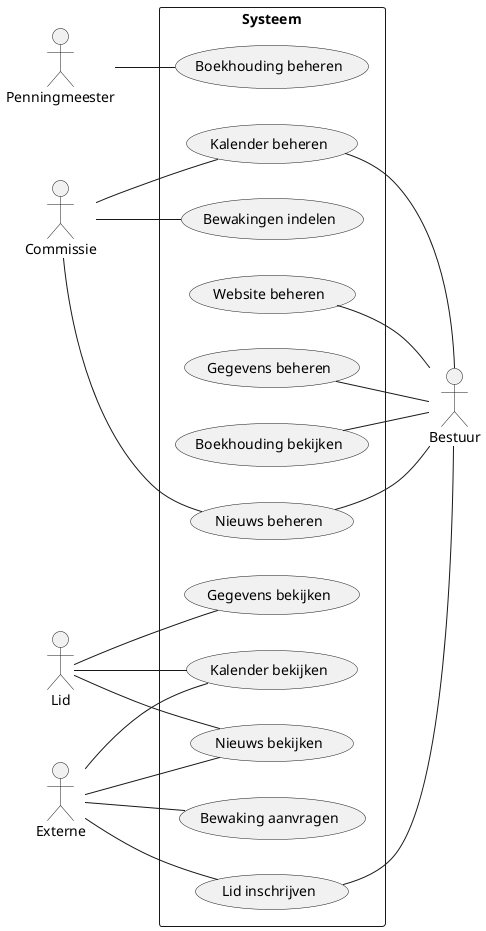 @startuml
left to right direction

actor Bestuur
actor Penningmeester
actor Commissie
actor Lid
actor Externe

rectangle Systeem {
    usecase "Website beheren"
    usecase "Lid inschrijven"
    usecase "Bewaking aanvragen"
    usecase "Bewakingen indelen"
    usecase "Kalender beheren"
    usecase "Kalender bekijken"
    usecase "Nieuws beheren"
    usecase "Nieuws bekijken"
    usecase "Gegevens beheren"
    usecase "Gegevens bekijken"
    usecase "Boekhouding beheren"
    usecase "Boekhouding bekijken"
}

Bestuur -u- (Boekhouding bekijken)
Bestuur -u- (Gegevens beheren)
Bestuur -u- (Website beheren)
Bestuur -u- (Kalender beheren)
Bestuur -u- (Nieuws beheren)
Bestuur -u- (Lid inschrijven)

Penningmeester -- (Boekhouding beheren)

Commissie -- (Kalender beheren)
Commissie --  (Nieuws beheren)
Commissie -- (Bewakingen indelen)

Lid -- (Gegevens bekijken)
Lid -- (Kalender bekijken)
Lid -- (Nieuws bekijken)

Externe -- (Lid inschrijven)
Externe -- (Bewaking aanvragen)
Externe -- (Kalender bekijken)
Externe -- (Nieuws bekijken)

@enduml